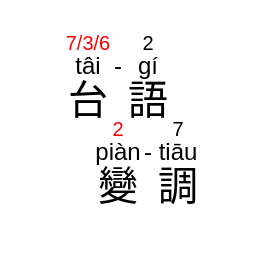 <mxfile version="28.1.1">
  <diagram name="Page-1" id="flJFop5a6DuQjZE6KmWw">
    <mxGraphModel dx="398" dy="338" grid="1" gridSize="10" guides="1" tooltips="1" connect="1" arrows="1" fold="1" page="1" pageScale="1" pageWidth="850" pageHeight="1100" math="0" shadow="0">
      <root>
        <mxCell id="0" />
        <mxCell id="1" parent="0" />
        <mxCell id="Syd0XYpwKGvXGHDGsL5l-85" value="" style="rounded=0;whiteSpace=wrap;html=1;fillColor=none;strokeColor=none;" vertex="1" parent="1">
          <mxGeometry x="361" y="654" width="128" height="128" as="geometry" />
        </mxCell>
        <mxCell id="Syd0XYpwKGvXGHDGsL5l-86" value="&lt;font data-font-src=&quot;https://fonts.googleapis.com/css?family=Zen+Old+Mincho&quot; face=&quot;Zen Old Mincho&quot;&gt;變&lt;/font&gt;" style="text;html=1;align=center;verticalAlign=middle;whiteSpace=wrap;rounded=0;fontSize=20;" vertex="1" parent="1">
          <mxGeometry x="405" y="736" width="30" height="20" as="geometry" />
        </mxCell>
        <mxCell id="Syd0XYpwKGvXGHDGsL5l-80" value="piàn" style="text;html=1;align=center;verticalAlign=middle;whiteSpace=wrap;rounded=0;fontSize=12;" vertex="1" parent="1">
          <mxGeometry x="405" y="720" width="30" height="20" as="geometry" />
        </mxCell>
        <mxCell id="Syd0XYpwKGvXGHDGsL5l-81" value="tiāu" style="text;html=1;align=center;verticalAlign=middle;whiteSpace=wrap;rounded=0;fontSize=12;" vertex="1" parent="1">
          <mxGeometry x="435" y="720" width="30" height="20" as="geometry" />
        </mxCell>
        <mxCell id="Syd0XYpwKGvXGHDGsL5l-82" value="7" style="text;html=1;align=center;verticalAlign=middle;whiteSpace=wrap;rounded=0;fontSize=10;" vertex="1" parent="1">
          <mxGeometry x="440" y="713" width="20" height="10" as="geometry" />
        </mxCell>
        <mxCell id="Syd0XYpwKGvXGHDGsL5l-83" value="-" style="text;html=1;align=center;verticalAlign=middle;whiteSpace=wrap;rounded=0;" vertex="1" parent="1">
          <mxGeometry x="430" y="720" width="10" height="20" as="geometry" />
        </mxCell>
        <mxCell id="Syd0XYpwKGvXGHDGsL5l-87" value="&lt;font data-font-src=&quot;https://fonts.googleapis.com/css?family=Zen+Old+Mincho&quot; face=&quot;Zen Old Mincho&quot;&gt;調&lt;/font&gt;" style="text;html=1;align=center;verticalAlign=middle;whiteSpace=wrap;rounded=0;fontSize=20;" vertex="1" parent="1">
          <mxGeometry x="435" y="736" width="30" height="20" as="geometry" />
        </mxCell>
        <mxCell id="Syd0XYpwKGvXGHDGsL5l-89" value="&lt;font style=&quot;color: rgb(255, 0, 0);&quot;&gt;2&lt;/font&gt;" style="text;html=1;align=center;verticalAlign=middle;whiteSpace=wrap;rounded=0;fontSize=10;" vertex="1" parent="1">
          <mxGeometry x="410" y="713" width="20" height="10" as="geometry" />
        </mxCell>
        <mxCell id="Syd0XYpwKGvXGHDGsL5l-97" value="&lt;font data-font-src=&quot;https://fonts.googleapis.com/css?family=Zen+Old+Mincho&quot; face=&quot;Zen Old Mincho&quot;&gt;台&lt;/font&gt;" style="text;html=1;align=center;verticalAlign=middle;whiteSpace=wrap;rounded=0;fontSize=20;" vertex="1" parent="1">
          <mxGeometry x="390" y="693" width="30" height="20" as="geometry" />
        </mxCell>
        <mxCell id="Syd0XYpwKGvXGHDGsL5l-98" value="tâi" style="text;html=1;align=center;verticalAlign=middle;whiteSpace=wrap;rounded=0;fontSize=12;" vertex="1" parent="1">
          <mxGeometry x="390" y="677" width="30" height="20" as="geometry" />
        </mxCell>
        <mxCell id="Syd0XYpwKGvXGHDGsL5l-99" value="gí" style="text;html=1;align=center;verticalAlign=middle;whiteSpace=wrap;rounded=0;fontSize=12;" vertex="1" parent="1">
          <mxGeometry x="420" y="677" width="30" height="20" as="geometry" />
        </mxCell>
        <mxCell id="Syd0XYpwKGvXGHDGsL5l-100" value="2" style="text;html=1;align=center;verticalAlign=middle;whiteSpace=wrap;rounded=0;fontSize=10;" vertex="1" parent="1">
          <mxGeometry x="425" y="670" width="20" height="10" as="geometry" />
        </mxCell>
        <mxCell id="Syd0XYpwKGvXGHDGsL5l-101" value="-" style="text;html=1;align=center;verticalAlign=middle;whiteSpace=wrap;rounded=0;" vertex="1" parent="1">
          <mxGeometry x="415" y="677" width="10" height="20" as="geometry" />
        </mxCell>
        <mxCell id="Syd0XYpwKGvXGHDGsL5l-102" value="&lt;font data-font-src=&quot;https://fonts.googleapis.com/css?family=Zen+Old+Mincho&quot; face=&quot;Zen Old Mincho&quot;&gt;語&lt;/font&gt;" style="text;html=1;align=center;verticalAlign=middle;whiteSpace=wrap;rounded=0;fontSize=20;" vertex="1" parent="1">
          <mxGeometry x="420" y="693" width="30" height="20" as="geometry" />
        </mxCell>
        <mxCell id="Syd0XYpwKGvXGHDGsL5l-103" value="&lt;font style=&quot;color: rgb(255, 0, 0);&quot;&gt;7/3/6&lt;/font&gt;" style="text;html=1;align=center;verticalAlign=middle;whiteSpace=wrap;rounded=0;fontSize=10;" vertex="1" parent="1">
          <mxGeometry x="395" y="670" width="20" height="10" as="geometry" />
        </mxCell>
      </root>
    </mxGraphModel>
  </diagram>
</mxfile>
